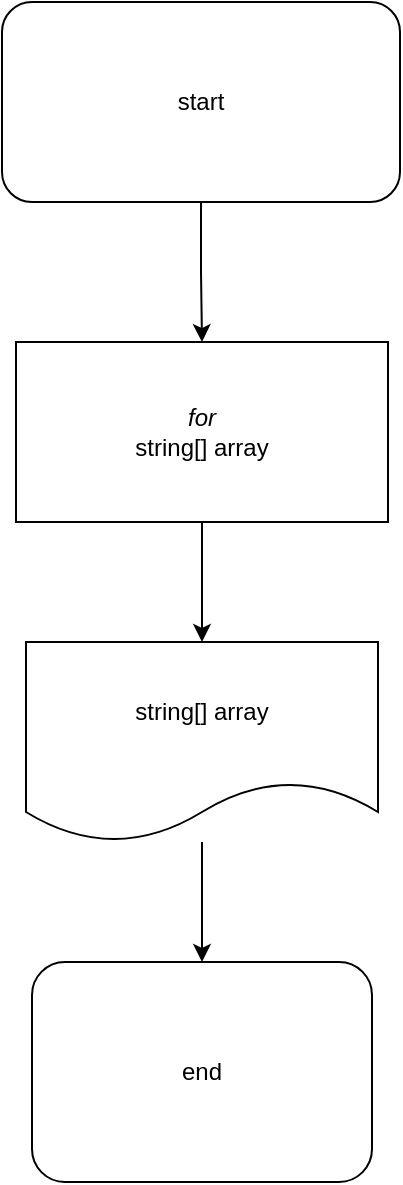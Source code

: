 <mxfile version="21.6.6" type="device">
  <diagram name="Страница 1" id="1p1wD37p-6cpfJkmOF1o">
    <mxGraphModel dx="2154" dy="1038" grid="1" gridSize="10" guides="1" tooltips="1" connect="1" arrows="1" fold="1" page="1" pageScale="1" pageWidth="827" pageHeight="1169" math="0" shadow="0">
      <root>
        <mxCell id="0" />
        <mxCell id="1" parent="0" />
        <mxCell id="rqjYyDjg5MgcRPlBjVcD-5" style="edgeStyle=orthogonalEdgeStyle;rounded=0;orthogonalLoop=1;jettySize=auto;html=1;entryX=0.5;entryY=0;entryDx=0;entryDy=0;" edge="1" parent="1" source="rqjYyDjg5MgcRPlBjVcD-1" target="rqjYyDjg5MgcRPlBjVcD-2">
          <mxGeometry relative="1" as="geometry" />
        </mxCell>
        <mxCell id="rqjYyDjg5MgcRPlBjVcD-1" value="start" style="rounded=1;whiteSpace=wrap;html=1;" vertex="1" parent="1">
          <mxGeometry x="314" y="30" width="199" height="100" as="geometry" />
        </mxCell>
        <mxCell id="rqjYyDjg5MgcRPlBjVcD-6" style="edgeStyle=orthogonalEdgeStyle;rounded=0;orthogonalLoop=1;jettySize=auto;html=1;entryX=0.5;entryY=0;entryDx=0;entryDy=0;" edge="1" parent="1" source="rqjYyDjg5MgcRPlBjVcD-2" target="rqjYyDjg5MgcRPlBjVcD-3">
          <mxGeometry relative="1" as="geometry" />
        </mxCell>
        <mxCell id="rqjYyDjg5MgcRPlBjVcD-2" value="&lt;i&gt;for&lt;/i&gt;&lt;br&gt;string[] array" style="rounded=0;whiteSpace=wrap;html=1;" vertex="1" parent="1">
          <mxGeometry x="321" y="200" width="186" height="90" as="geometry" />
        </mxCell>
        <mxCell id="rqjYyDjg5MgcRPlBjVcD-7" style="edgeStyle=orthogonalEdgeStyle;rounded=0;orthogonalLoop=1;jettySize=auto;html=1;entryX=0.5;entryY=0;entryDx=0;entryDy=0;" edge="1" parent="1" source="rqjYyDjg5MgcRPlBjVcD-3" target="rqjYyDjg5MgcRPlBjVcD-4">
          <mxGeometry relative="1" as="geometry" />
        </mxCell>
        <mxCell id="rqjYyDjg5MgcRPlBjVcD-3" value="string[] array" style="shape=document;whiteSpace=wrap;html=1;boundedLbl=1;" vertex="1" parent="1">
          <mxGeometry x="326" y="350" width="176" height="100" as="geometry" />
        </mxCell>
        <mxCell id="rqjYyDjg5MgcRPlBjVcD-4" value="end" style="rounded=1;whiteSpace=wrap;html=1;" vertex="1" parent="1">
          <mxGeometry x="329" y="510" width="170" height="110" as="geometry" />
        </mxCell>
      </root>
    </mxGraphModel>
  </diagram>
</mxfile>
